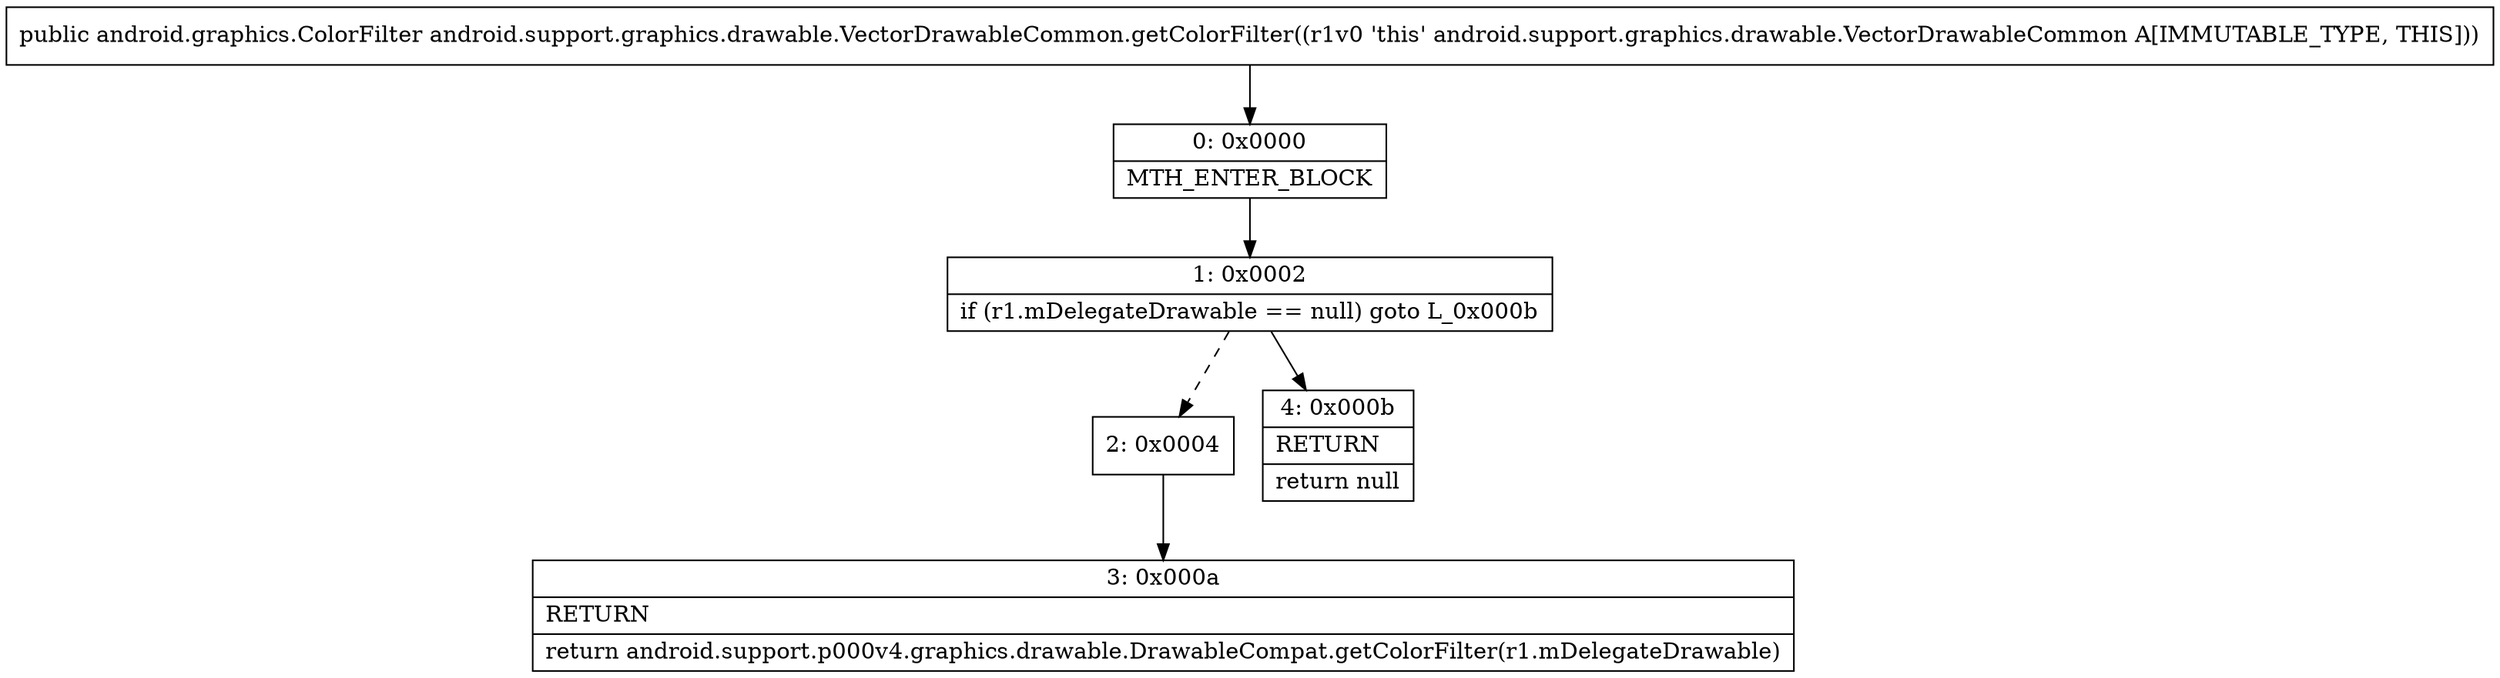 digraph "CFG forandroid.support.graphics.drawable.VectorDrawableCommon.getColorFilter()Landroid\/graphics\/ColorFilter;" {
Node_0 [shape=record,label="{0\:\ 0x0000|MTH_ENTER_BLOCK\l}"];
Node_1 [shape=record,label="{1\:\ 0x0002|if (r1.mDelegateDrawable == null) goto L_0x000b\l}"];
Node_2 [shape=record,label="{2\:\ 0x0004}"];
Node_3 [shape=record,label="{3\:\ 0x000a|RETURN\l|return android.support.p000v4.graphics.drawable.DrawableCompat.getColorFilter(r1.mDelegateDrawable)\l}"];
Node_4 [shape=record,label="{4\:\ 0x000b|RETURN\l|return null\l}"];
MethodNode[shape=record,label="{public android.graphics.ColorFilter android.support.graphics.drawable.VectorDrawableCommon.getColorFilter((r1v0 'this' android.support.graphics.drawable.VectorDrawableCommon A[IMMUTABLE_TYPE, THIS])) }"];
MethodNode -> Node_0;
Node_0 -> Node_1;
Node_1 -> Node_2[style=dashed];
Node_1 -> Node_4;
Node_2 -> Node_3;
}

